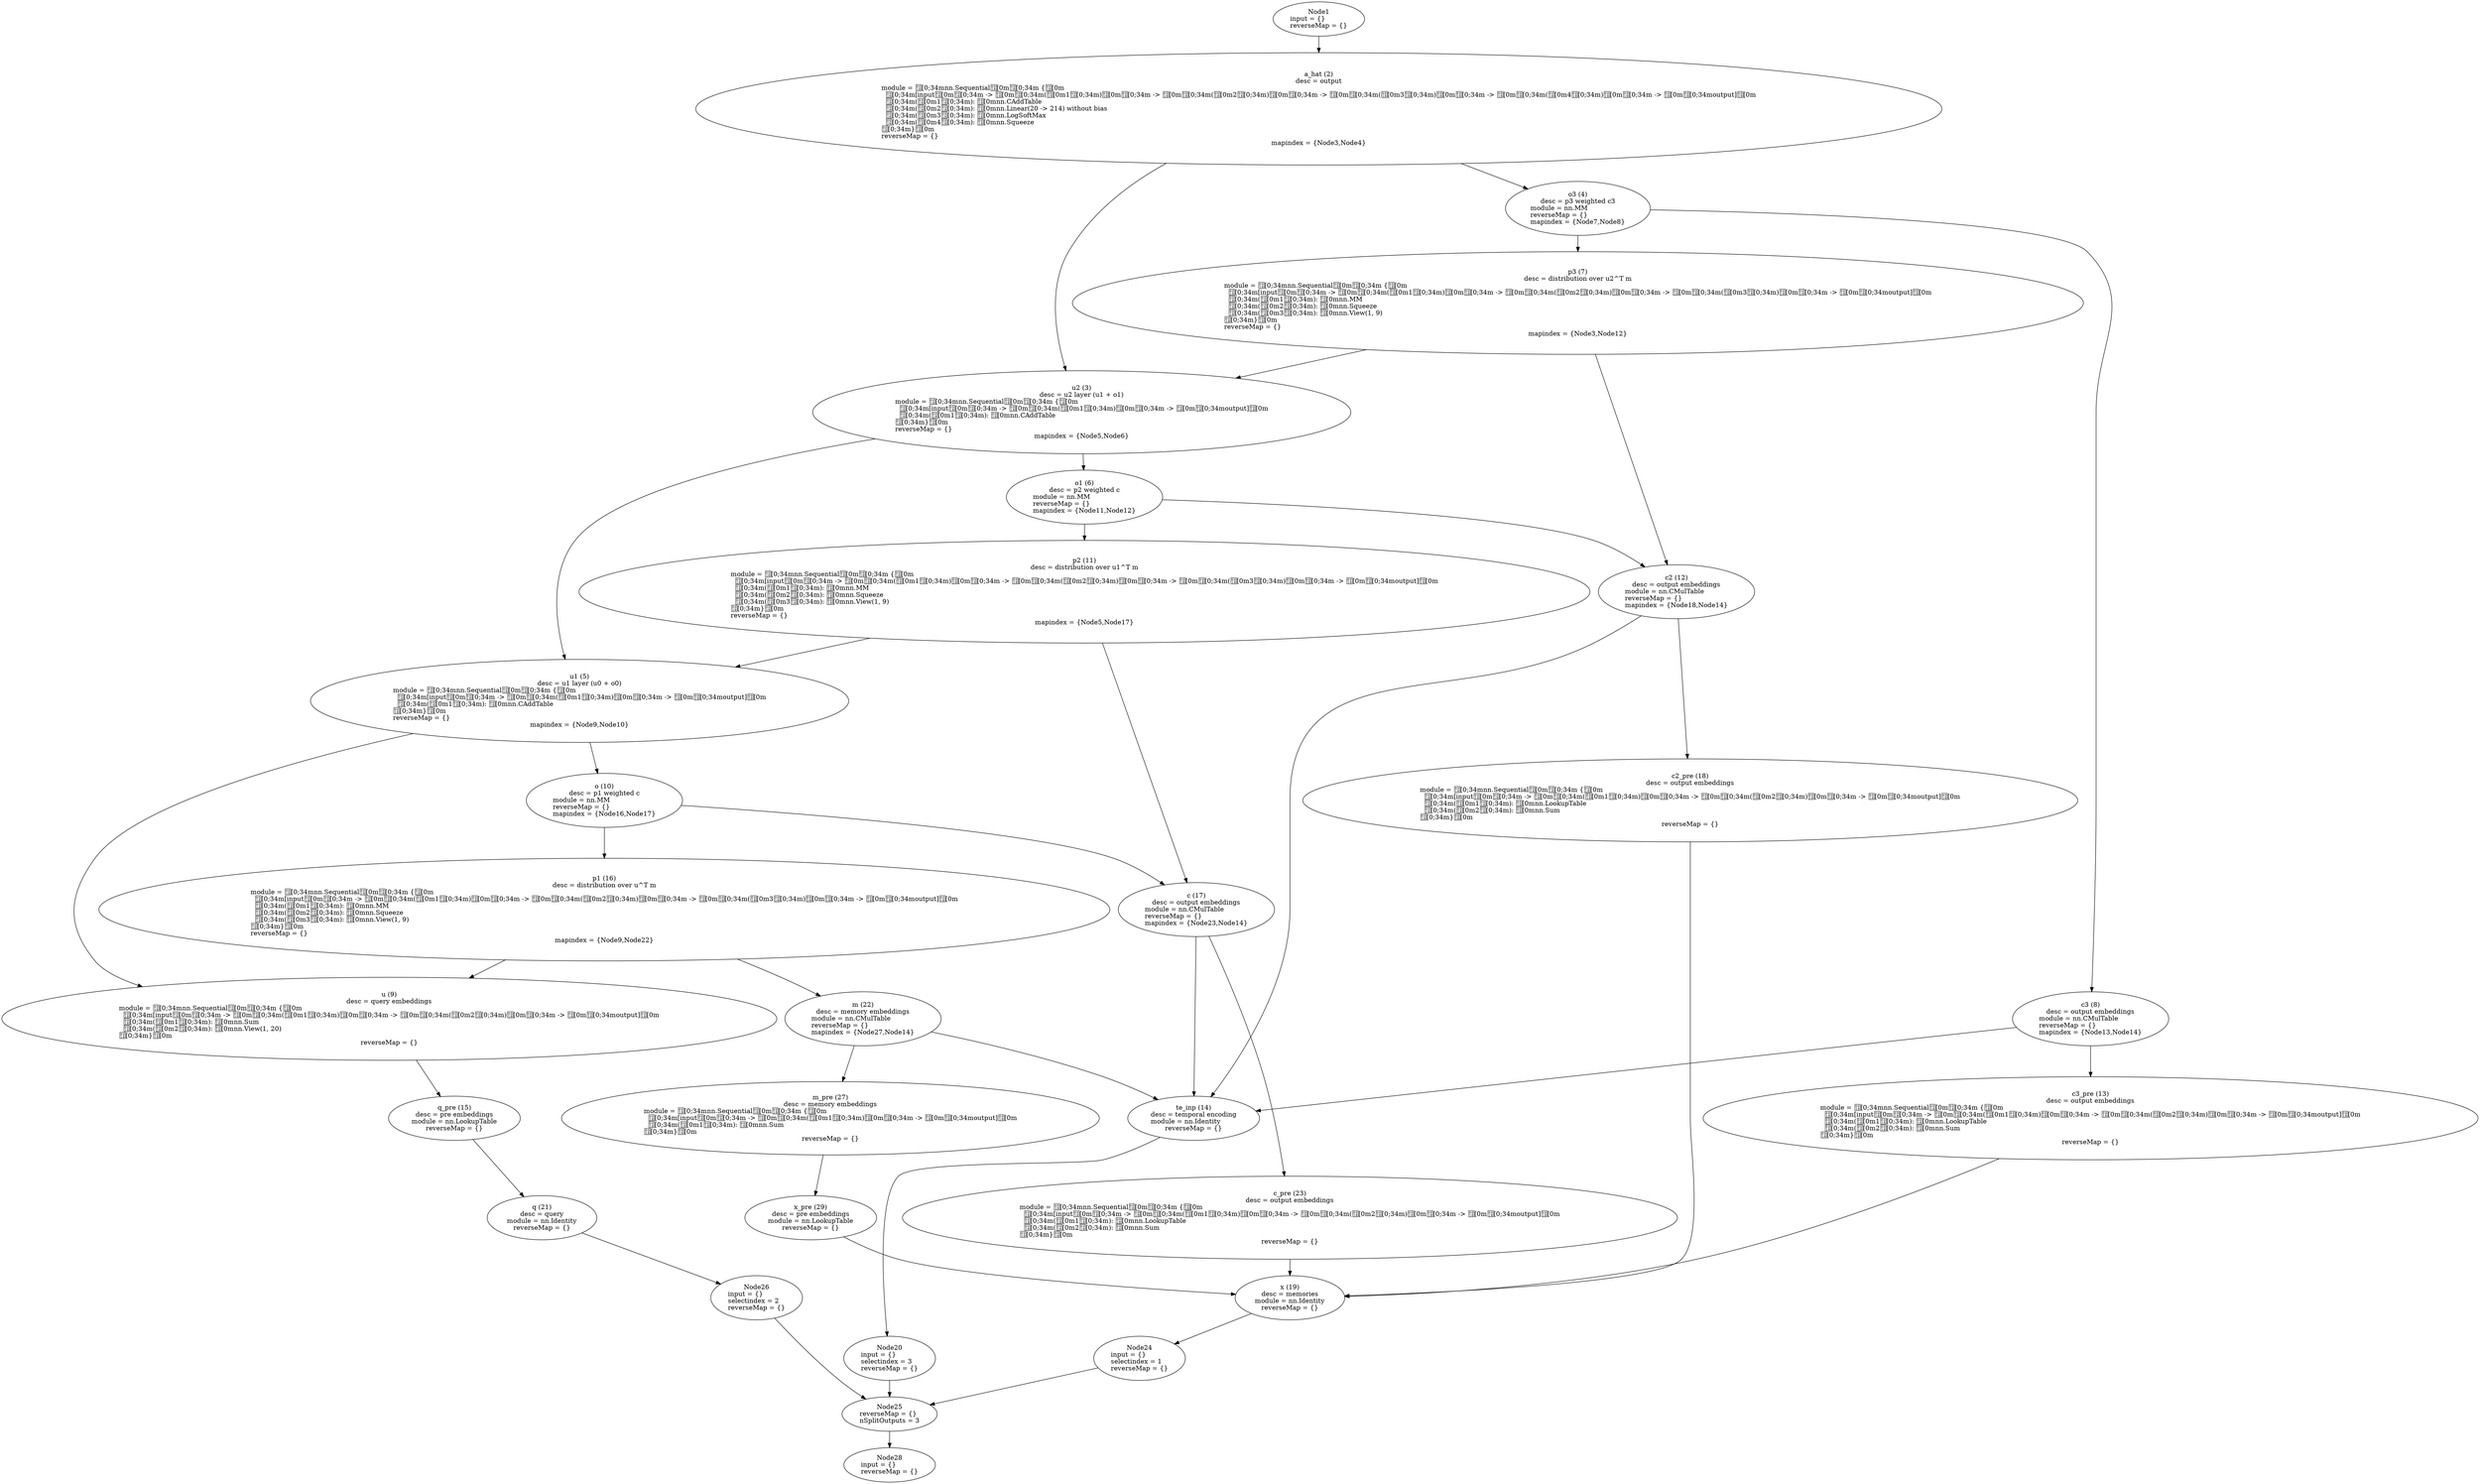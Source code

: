 digraph G {
	graph [bb="0,0,4687.6,3229.1"];
	node [label="\N",
		shape=oval
	];
	n1	 [height=1.041,
		label="Node1\ninput = {}\lreverseMap = {}",
		pos="2029.8,3191.6",
		tooltip="[[C]]:-1_",
		width=2.1606];
	n2	 [height=3.398,
		label="a_hat (2)\ndesc = output\nmodule = [0;34mnn.Sequential[0m[0;34m {[0m\l  [0;34m[input[0m[0;34m -> [0m[0;34m([0m1[0;34m)[\
0m[0;34m -> [0m[0;34m([0m2[0;34m)[0m[0;34m -> [0m[0;34m([0m3[0;34m)[0m[0;34m -> [0m[0;34m([0m4[0;34m)[0m[0;34m \
-> [0m[0;34moutput][0m\l  [0;34m([0m1[0;34m): [0mnn.CAddTable\l  [0;34m([0m2[0;34m): [0mnn.Linear(20 -> 214) without \
bias\l  [0;34m([0m3[0;34m): [0mnn.LogSoftMax\l  [0;34m([0m4[0;34m): [0mnn.Squeeze\l[0;34m}[0m\lreverseMap = {}\lmapindex = {\
Node3,Node4}",
		pos="2029.8,2995.8",
		tooltip="[train.lua]:145_",
		width=30.956];
	n1 -> n2	 [pos="e,2029.8,3118.3 2029.8,3153.7 2029.8,3146 2029.8,3137.5 2029.8,3128.6"];
	n3	 [height=2.5142,
		label="u2 (3)\ndesc = u2 layer (u1 + o1)\nmodule = [0;34mnn.Sequential[0m[0;34m {[0m\l  [0;34m[input[0m[0;34m -> [0m[0;34m([0m1[\
0;34m)[0m[0;34m -> [0m[0;34moutput][0m\l  [0;34m([0m1[0;34m): [0mnn.CAddTable\l[0;34m}[0m\lreverseMap = {}\lmapindex = {\
Node5,Node6}",
		pos="2476.8,2334.1",
		tooltip="[train.lua]:130_",
		width=13.317];
	n2 -> n3	 [pos="e,2498.7,2424.7 2286.1,2876.6 2361.4,2828.3 2434.8,2764.5 2476.8,2684.1 2516.8,2607.5 2512.3,2508 2500.4,2434.9"];
	n4	 [height=1.6303,
		label="o3 (4)\ndesc = p3 weighted c3\nmodule = nn.MM\lreverseMap = {}\lmapindex = {Node7,Node8}",
		pos="1564.8,2778.8",
		tooltip="[train.lua]:134_",
		width=3.457];
	n2 -> n4	 [pos="e,1652.7,2820.4 1774.2,2876.6 1734.2,2858.1 1695.2,2840.1 1661.9,2824.7"];
	n5	 [height=2.5142,
		label="u1 (5)\ndesc = u1 layer (u0 + o0)\nmodule = [0;34mnn.Sequential[0m[0;34m {[0m\l  [0;34m[input[0m[0;34m -> [0m[0;34m([0m1[\
0;34m)[0m[0;34m -> [0m[0;34moutput][0m\l  [0;34m([0m1[0;34m): [0mnn.CAddTable\l[0;34m}[0m\lreverseMap = {}\lmapindex = {\
Node9,Node10}",
		pos="3206.8,1704.3",
		tooltip="[train.lua]:122_",
		width=13.317];
	n3 -> n5	 [pos="e,3326.6,1792 2810.6,2269.1 3029.1,2219.7 3285.8,2144.6 3351.8,2054.2 3410.4,1974 3393.1,1921.1 3351.8,1830.8 3346.8,1819.9 3340.4,\
1809.6 3333,1799.9"];
	n6	 [height=1.6303,
		label="o1 (6)\ndesc = p2 weighted c\nmodule = nn.MM\lreverseMap = {}\lmapindex = {Node11,Node12}",
		pos="2439.8,2148.9",
		tooltip="[train.lua]:127_",
		width=3.7123];
	n3 -> n6	 [pos="e,2451.5,2207.6 2458.7,2243.7 2457,2234.9 2455.2,2226 2453.4,2217.5"];
	n7	 [height=3.1034,
		label="p3 (7)\ndesc = distribution over u2^T m\nmodule = [0;34mnn.Sequential[0m[0;34m {[0m\l  [0;34m[input[0m[0;34m -> [0m[0;34m([\
0m1[0;34m)[0m[0;34m -> [0m[0;34m([0m2[0;34m)[0m[0;34m -> [0m[0;34m([0m3[0;34m)[0m[0;34m -> [0m[0;34moutput][0m\l  [\
0;34m([0m1[0;34m): [0mnn.MM\l  [0;34m([0m2[0;34m): [0mnn.Squeeze\l  [0;34m([0m3[0;34m): [0mnn.View(1, 9)\l[0;34m}[0m\lreverseMap = {}\lmapindex = {\
Node3,Node12}",
		pos="1564.8,2572.3",
		tooltip="[train.lua]:131_",
		width=25.083];
	n4 -> n7	 [pos="e,1564.8,2684.4 1564.8,2720 1564.8,2711.9 1564.8,2703.2 1564.8,2694.4"];
	n8	 [height=1.6303,
		label="c3 (8)\ndesc = output embeddings\nmodule = nn.CMulTable\lreverseMap = {}\lmapindex = {Node13,Node14}",
		pos="652.8,1010.8",
		tooltip="[train.lua]:133_",
		width=3.7123];
	n4 -> n8	 [pos="e,649,1069.5 1440.5,2773.8 1203.6,2765 706.13,2740 652.8,2684.1 545.64,2571.6 633.8,2490.4 633.8,2335.1 633.8,2335.1 633.8,2335.1 \
633.8,1486.3 633.8,1341.2 642.77,1171.5 648.38,1079.5"];
	n9	 [height=2.5142,
		label="u (9)\ndesc = query embeddings\nmodule = [0;34mnn.Sequential[0m[0;34m {[0m\l  [0;34m[input[0m[0;34m -> [0m[0;34m([0m1[\
0;34m)[0m[0;34m -> [0m[0;34m([0m2[0;34m)[0m[0;34m -> [0m[0;34moutput][0m\l  [0;34m([0m1[0;34m): [0mnn.Sum\l  [0;\
34m([0m2[0;34m): [0mnn.View(1, 20)\l[0;34m}[0m\lreverseMap = {}",
		pos="3996.8,1010.8",
		tooltip="[train.lua]:114_",
		width=19.19];
	n5 -> n9	 [pos="e,4058.6,1101 3593,1650.5 3770.3,1604.9 3964.7,1519.7 4072.8,1360.7 4128.6,1278.6 4099.5,1232.9 4072.8,1137.3 4070.3,1128.2 4066.9,\
1119.1 4062.9,1110.2"];
	n10	 [height=1.6303,
		label="o (10)\ndesc = p1 weighted c\nmodule = nn.MM\lreverseMap = {}\lmapindex = {Node16,Node17}",
		pos="3160.8,1487.3",
		tooltip="[train.lua]:119_",
		width=3.7123];
	n5 -> n10	 [pos="e,3173.1,1545.8 3187.6,1613.6 3183.5,1594.3 3179.2,1574.2 3175.3,1555.8"];
	n11	 [height=3.1034,
		label="p2 (11)\ndesc = distribution over u1^T m\nmodule = [0;34mnn.Sequential[0m[0;34m {[0m\l  [0;34m[input[0m[0;34m -> [0m[0;\
34m([0m1[0;34m)[0m[0;34m -> [0m[0;34m([0m2[0;34m)[0m[0;34m -> [0m[0;34m([0m3[0;34m)[0m[0;34m -> [0m[0;34moutput][\
0m\l  [0;34m([0m1[0;34m): [0mnn.MM\l  [0;34m([0m2[0;34m): [0mnn.Squeeze\l  [0;34m([0m3[0;34m): [0mnn.View(1, 9)\l[0;\
34m}[0m\lreverseMap = {}\lmapindex = {Node5,Node17}",
		pos="2439.8,1942.5",
		tooltip="[train.lua]:124_",
		width=25.083];
	n6 -> n11	 [pos="e,2439.8,2054.6 2439.8,2090.2 2439.8,2082 2439.8,2073.4 2439.8,2064.6"];
	n12	 [height=1.6303,
		label="c2 (12)\ndesc = output embeddings\nmodule = nn.CMulTable\lreverseMap = {}\lmapindex = {Node18,Node14}",
		pos="1489.8,1704.3",
		tooltip="[train.lua]:126_",
		width=3.7123];
	n6 -> n12	 [pos="e,1487.7,1763.2 2306.5,2143.3 2066.6,2133.8 1581.9,2108 1527.8,2054.2 1489.5,2016.2 1486,1863.7 1487.5,1773.3"];
	n7 -> n3	 [pos="e,2196.9,2407.6 1950.9,2471.3 2029.9,2450.9 2111.9,2429.6 2186.8,2410.2"];
	n7 -> n12	 [pos="e,1487,1763.1 1542.6,2460.5 1522.9,2356.1 1495.6,2195.3 1484.8,2054.2 1477.2,1955.2 1482.8,1930.1 1484.8,1830.8 1485.2,1812.1 1485.9,\
1791.9 1486.6,1773.2"];
	n13	 [height=2.5142,
		label="c3_pre (13)\ndesc = output embeddings\nmodule = [0;34mnn.Sequential[0m[0;34m {[0m\l  [0;34m[input[0m[0;34m -> [0m[0;34m([\
0m1[0;34m)[0m[0;34m -> [0m[0;34m([0m2[0;34m)[0m[0;34m -> [0m[0;34moutput][0m\l  [0;34m([0m1[0;34m): [0mnn.LookupTable\l  [\
0;34m([0m2[0;34m): [0mnn.Sum\l[0;34m}[0m\lreverseMap = {}",
		pos="739.8,576.75",
		tooltip="[train.lua]:132_",
		width=19.19];
	n8 -> n13	 [pos="e,704.35,667.17 656.75,952.03 661.87,889.88 672.75,788.48 693.8,703.26 695.95,694.57 698.49,685.66 701.26,676.78"];
	n14	 [height=1.3356,
		label="te_inp (14)\ndesc = temporal encoding\nmodule = nn.Identity\lreverseMap = {}",
		pos="814.8,793.77",
		tooltip="[train.lua]:109_",
		width=3.1034];
	n8 -> n14	 [pos="e,780.77,839.94 694.31,954.69 719.03,921.89 750.24,880.46 774.7,847.99"];
	n15	 [height=1.3356,
		label="q_pre (15)\ndesc = pre embeddings\nmodule = nn.LookupTable\lreverseMap = {}",
		pos="3984.8,793.77",
		tooltip="[train.lua]:112_",
		width=3.2213];
	n9 -> n15	 [pos="e,3987.4,841.97 3991.8,920.16 3990.5,897.08 3989.2,872.88 3988,851.96"];
	n16	 [height=3.1034,
		label="p1 (16)\ndesc = distribution over u^T m\nmodule = [0;34mnn.Sequential[0m[0;34m {[0m\l  [0;34m[input[0m[0;34m -> [0m[0;34m([\
0m1[0;34m)[0m[0;34m -> [0m[0;34m([0m2[0;34m)[0m[0;34m -> [0m[0;34m([0m3[0;34m)[0m[0;34m -> [0m[0;34moutput][0m\l  [\
0;34m([0m1[0;34m): [0mnn.MM\l  [0;34m([0m2[0;34m): [0mnn.Squeeze\l  [0;34m([0m3[0;34m): [0mnn.View(1, 9)\l[0;34m}[0m\lreverseMap = {}\lmapindex = {\
Node9,Node22}",
		pos="3160.8,1249",
		tooltip="[train.lua]:118_",
		width=25.083];
	n10 -> n16	 [pos="e,3160.8,1360.8 3160.8,1428.5 3160.8,1410.9 3160.8,1391 3160.8,1370.9"];
	n17	 [height=1.6303,
		label="c (17)\ndesc = output embeddings\nmodule = nn.CMulTable\lreverseMap = {}\lmapindex = {Node23,Node14}",
		pos="2105.8,1249",
		tooltip="[train.lua]:117_",
		width=3.7123];
	n10 -> n17	 [pos="e,2159.9,1302.8 3029.1,1476.5 2811.4,1459.1 2386.8,1418.8 2248.8,1360.7 2219.7,1348.5 2191.3,1328.8 2167.7,1309.3"];
	n11 -> n5	 [pos="e,2958.6,1781.7 2773.7,1838.7 2832.4,1820.6 2892.7,1802 2948.9,1784.7"];
	n11 -> n17	 [pos="e,2160.1,1302.8 2410.5,1830.6 2377.6,1716.7 2317.6,1536.7 2233.8,1396.7 2215.4,1366 2190.3,1335.5 2167.2,1310.4"];
	n12 -> n14	 [pos="e,812.57,842.04 1357,1697 1185.1,1685.7 899.77,1655.6 833.8,1577.8 787.28,1522.9 804.7,1023.4 812.13,852.12"];
	n18	 [height=2.5142,
		label="c2_pre (18)\ndesc = output embeddings\nmodule = [0;34mnn.Sequential[0m[0;34m {[0m\l  [0;34m[input[0m[0;34m -> [0m[0;34m([\
0m1[0;34m)[0m[0;34m -> [0m[0;34m([0m2[0;34m)[0m[0;34m -> [0m[0;34moutput][0m\l  [0;34m([0m1[0;34m): [0mnn.LookupTable\l  [\
0;34m([0m2[0;34m): [0mnn.Sum\l[0;34m}[0m\lreverseMap = {}",
		pos="1533.8,1487.3",
		tooltip="[train.lua]:125_",
		width=19.19];
	n12 -> n18	 [pos="e,1515.4,1578 1501.6,1645.7 1505.2,1627.9 1509.3,1607.8 1513.4,1588"];
	n19	 [height=1.3356,
		label="x (19)\ndesc = memories\nmodule = nn.Identity\lreverseMap = {}",
		pos="1647.8,402.16",
		tooltip="[train.lua]:107_",
		width=2.6124];
	n13 -> n19	 [pos="e,1560.1,419.83 1128.5,501.87 1283.4,472.41 1448.7,440.99 1550.2,421.71"];
	n20	 [height=1.3356,
		label="Node20\ninput = {}\lselectindex = 3\lreverseMap = {}",
		pos="833.8,402.16",
		tooltip="[[C]]:-1_-3",
		width=2.1606];
	n14 -> n20	 [pos="e,756.09,405.5 703.18,791.7 509.47,787.21 123.67,765.8 39.8,667.26 -12.344,605.99 -14.047,546.02 39.8,486.24 86.416,434.49 549.33,\
412.79 746.07,405.85"];
	n21	 [height=1.3356,
		label="q (21)\ndesc = query\nmodule = nn.Identity\lreverseMap = {}",
		pos="3442.8,576.75",
		tooltip="[train.lua]:108_",
		width=2.6124];
	n15 -> n21	 [pos="e,3529.1,596.03 3931.6,750.98 3908.6,734.42 3880.9,716.26 3853.8,703.26 3750.9,653.84 3624.3,618.67 3539,598.37"];
	n16 -> n9	 [pos="e,3708.9,1093.1 3520.2,1146.5 3579.9,1129.6 3641.3,1112.2 3699.3,1095.9"];
	n22	 [height=1.6303,
		label="m (22)\ndesc = memory embeddings\nmodule = nn.CMulTable\lreverseMap = {}\lmapindex = {Node27,Node14}",
		pos="3154.8,1010.8",
		tooltip="[train.lua]:116_",
		width=3.7123];
	n16 -> n22	 [pos="e,3156.3,1069.6 3158,1137.2 3157.5,1117.5 3157,1097.6 3156.5,1079.6"];
	n17 -> n14	 [pos="e,900.61,824.9 2002.3,1211.7 1757.7,1125.8 1146.6,911.25 910.22,828.27"];
	n23	 [height=2.5142,
		label="c_pre (23)\ndesc = output embeddings\nmodule = [0;34mnn.Sequential[0m[0;34m {[0m\l  [0;34m[input[0m[0;34m -> [0m[0;34m([\
0m1[0;34m)[0m[0;34m -> [0m[0;34m([0m2[0;34m)[0m[0;34m -> [0m[0;34moutput][0m\l  [0;34m([0m1[0;34m): [0mnn.LookupTable\l  [\
0;34m([0m2[0;34m): [0mnn.Sum\l[0;34m}[0m\lreverseMap = {}",
		pos="2177.8,793.77",
		tooltip="[train.lua]:115_",
		width=19.19];
	n17 -> n23	 [pos="e,2163.6,884.27 2115,1190.2 2126.8,1115.6 2147.6,984.92 2162,894.29"];
	n18 -> n19	 [pos="e,1610.5,446.57 1511,1396.4 1488.9,1301.5 1458.8,1147.1 1458.8,1011.8 1458.8,1011.8 1458.8,1011.8 1458.8,792.77 1458.8,660.3 1548.3,\
525.6 1604.2,454.5"];
	n24	 [height=1.3356,
		label="Node24\ninput = {}\lselectindex = 1\lreverseMap = {}",
		pos="1647.8,269.99",
		tooltip="[[C]]:-1_-1",
		width=2.1606];
	n19 -> n24	 [pos="e,1647.8,318.1 1647.8,353.8 1647.8,345.53 1647.8,336.84 1647.8,328.34"];
	n25	 [height=1.041,
		label="Node25\nreverseMap = {}\lnSplitOutputs = 3",
		pos="1647.8,148.43",
		tooltip="[[C]]:-1_ split at [...e/naveen/torch/install/share/lua/5.1/nngraph/gmodule.lua]:96-mnode",
		width=2.2392];
	n20 -> n25	 [pos="e,1581.6,169.89 902.85,379.8 1054.3,332.97 1414.6,221.54 1572,172.86"];
	n26	 [height=1.3356,
		label="Node26\ninput = {}\lselectindex = 2\lreverseMap = {}",
		pos="2226.8,269.99",
		tooltip="[[C]]:-1_-2",
		width=2.1606];
	n21 -> n26	 [pos="e,2298.4,288.94 3358.7,554.68 3135.3,498.68 2528.8,346.67 2308.3,291.41"];
	n22 -> n14	 [pos="e,919.35,810.84 3022.2,1002.6 2738.5,986.48 2051.5,944.42 1477.8,884.28 1284.9,864.05 1061.5,832.12 929.48,812.36"];
	n27	 [height=2.2195,
		label="m_pre (27)\ndesc = memory embeddings\nmodule = [0;34mnn.Sequential[0m[0;34m {[0m\l  [0;34m[input[0m[0;34m -> [0m[0;34m([\
0m1[0;34m)[0m[0;34m -> [0m[0;34moutput][0m\l  [0;34m([0m1[0;34m): [0mnn.Sum\l[0;34m}[0m\lreverseMap = {}",
		pos="3365.8,793.77",
		tooltip="[train.lua]:113_",
		width=13.317];
	n22 -> n27	 [pos="e,3289.1,872.89 3207,956.64 3229.6,933.56 3256.7,905.95 3282,880.12"];
	n23 -> n19	 [pos="e,1700.9,442.17 2057.9,704.6 1949.4,624.87 1794.1,510.7 1709.1,448.24"];
	n24 -> n25	 [pos="e,1647.8,186.02 1647.8,221.74 1647.8,213.29 1647.8,204.5 1647.8,196.07"];
	n28	 [height=1.041,
		label="Node28\ninput = {}\lreverseMap = {}",
		pos="1647.8,37.477",
		tooltip="[[C]]:-1_",
		width=2.1606];
	n25 -> n28	 [pos="e,1647.8,75.149 1647.8,110.85 1647.8,102.67 1647.8,93.893 1647.8,85.366"];
	n26 -> n25	 [pos="e,1721,164.54 2153.5,253.85 2045.5,231.55 1844.4,190.02 1731,166.61"];
	n29	 [height=1.3356,
		label="x_pre (29)\ndesc = pre embeddings\nmodule = nn.LookupTable\lreverseMap = {}",
		pos="2672.8,576.75",
		tooltip="[train.lua]:111_",
		width=3.2213];
	n27 -> n29	 [pos="e,2764.5,606.21 3141.3,723.11 3017.6,684.74 2870.2,639.01 2774.2,609.22"];
	n29 -> n19	 [pos="e,1736.6,418.1 2566,557.77 2366.4,524.16 1939.6,452.3 1746.4,419.76"];
}
